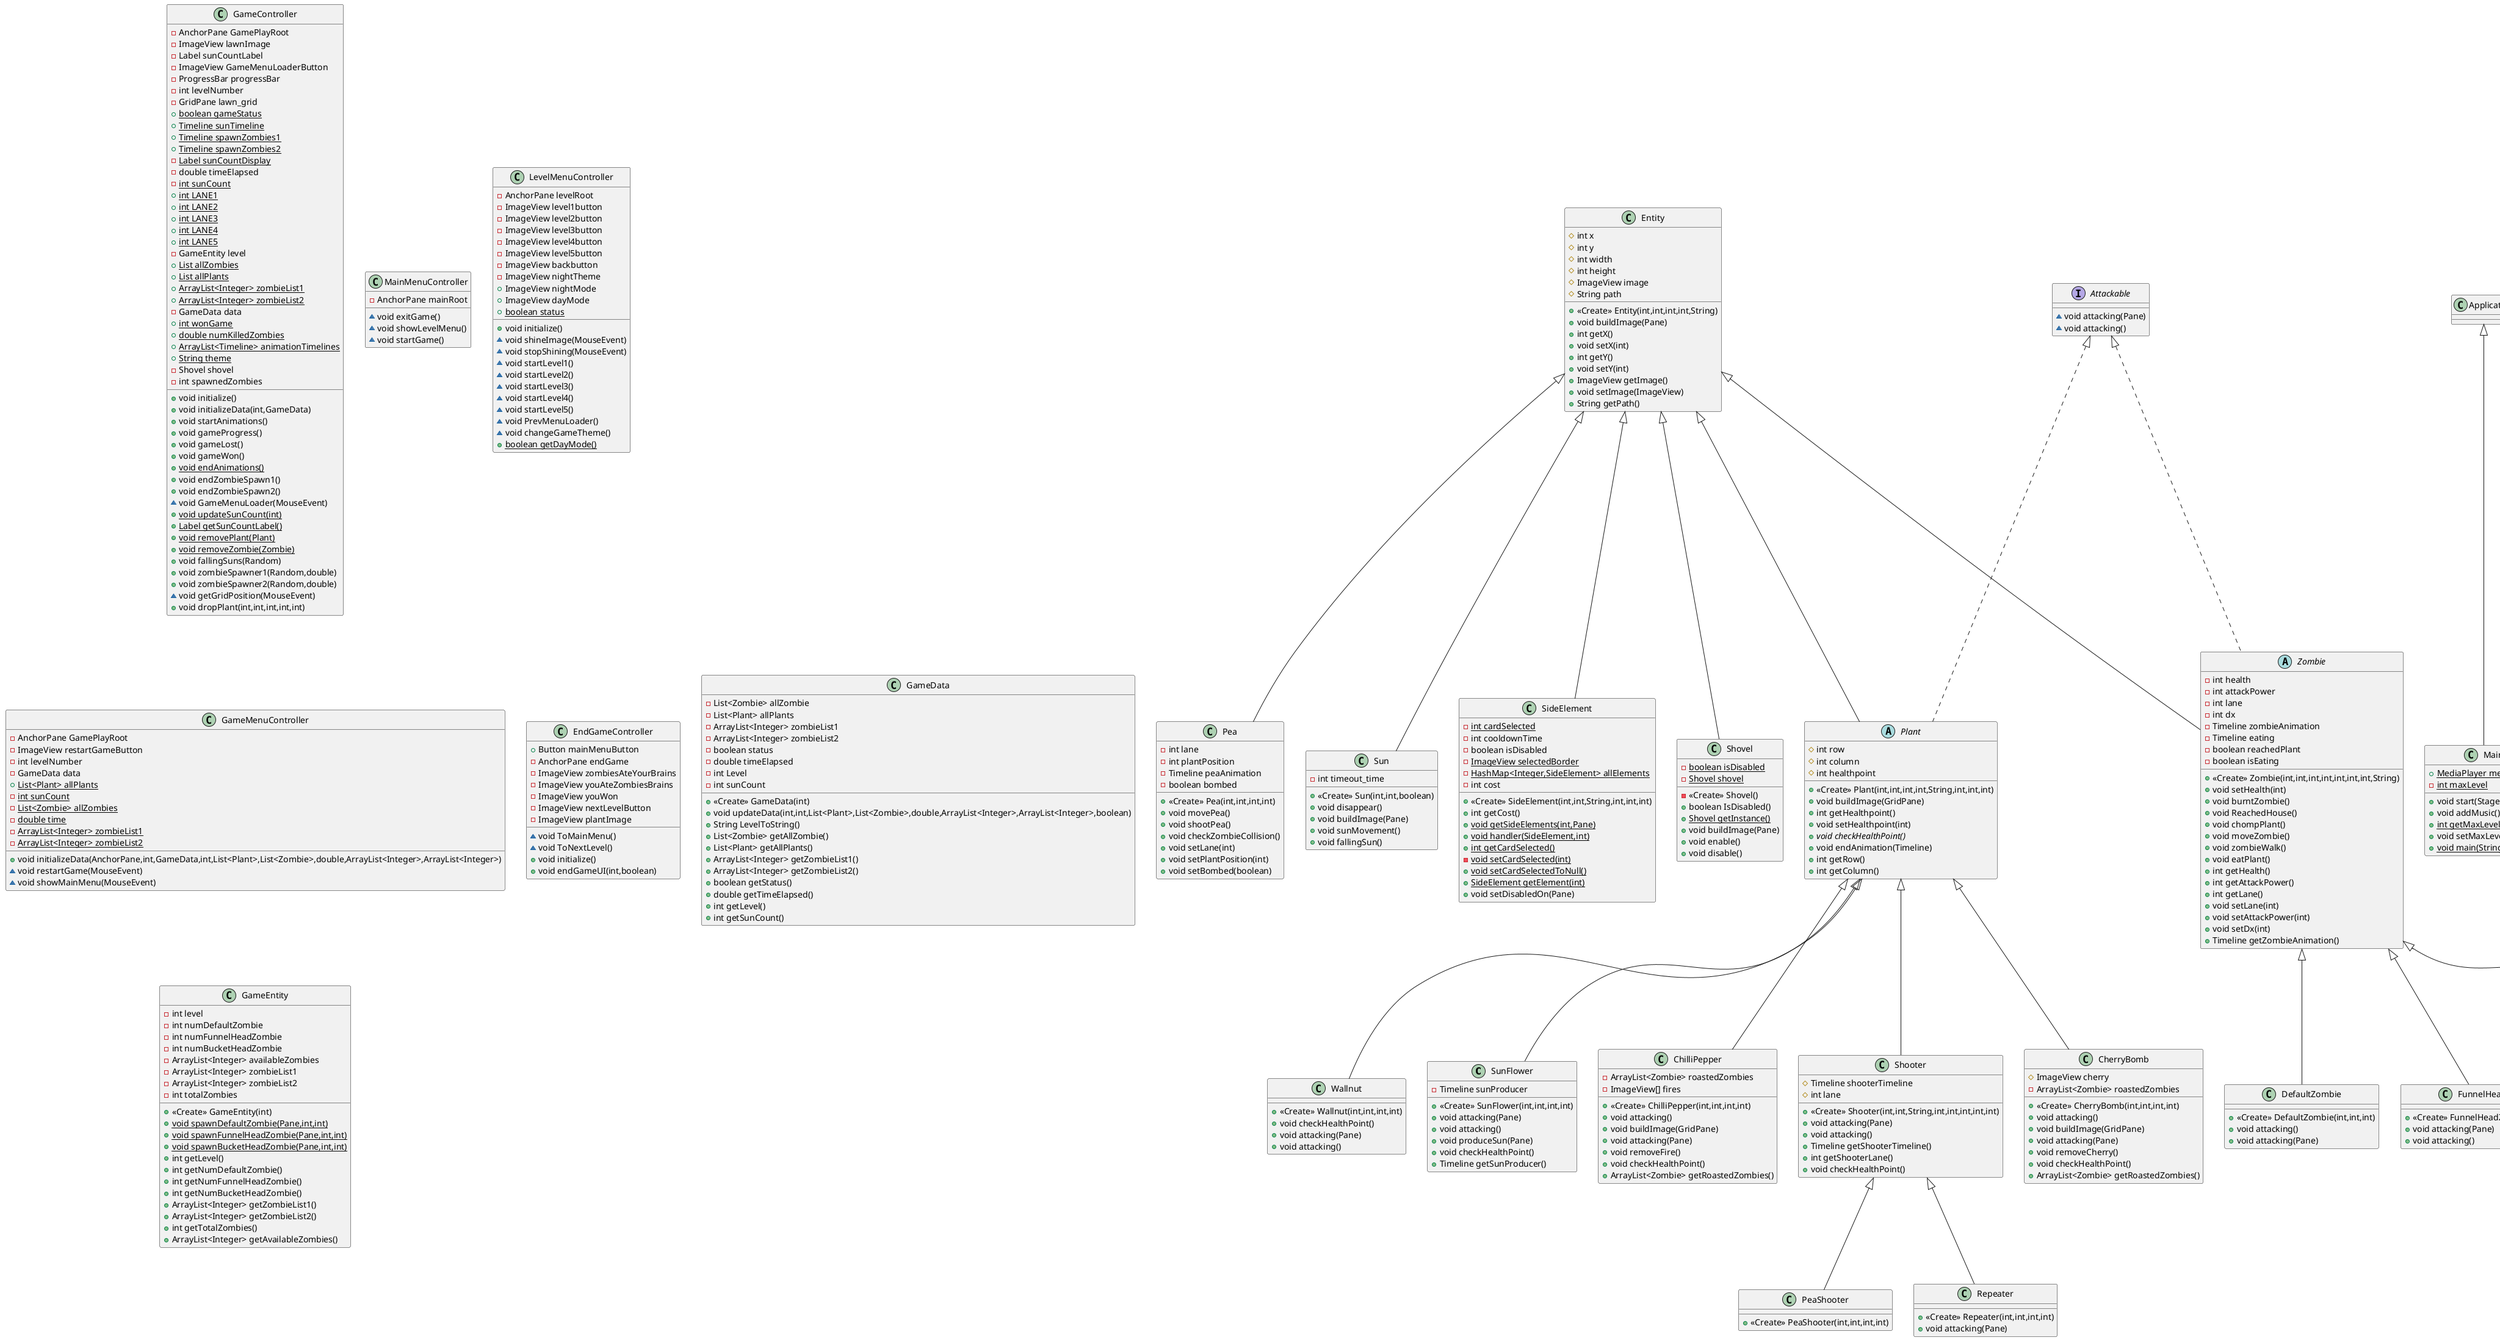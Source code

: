 @startuml
class SunFlower {
- Timeline sunProducer
+ <<Create>> SunFlower(int,int,int,int)
+ void attacking(Pane)
+ void attacking()
+ void produceSun(Pane)
+ void checkHealthPoint()
+ Timeline getSunProducer()
}
class GameController {
- AnchorPane GamePlayRoot
- ImageView lawnImage
- Label sunCountLabel
- ImageView GameMenuLoaderButton
- ProgressBar progressBar
- int levelNumber
- GridPane lawn_grid
+ {static} boolean gameStatus
+ {static} Timeline sunTimeline
+ {static} Timeline spawnZombies1
+ {static} Timeline spawnZombies2
- {static} Label sunCountDisplay
- double timeElapsed
- {static} int sunCount
+ {static} int LANE1
+ {static} int LANE2
+ {static} int LANE3
+ {static} int LANE4
+ {static} int LANE5
- GameEntity level
+ {static} List allZombies
+ {static} List allPlants
+ {static} ArrayList<Integer> zombieList1
+ {static} ArrayList<Integer> zombieList2
- GameData data
+ {static} int wonGame
+ {static} double numKilledZombies
+ {static} ArrayList<Timeline> animationTimelines
+ {static} String theme
- Shovel shovel
- int spawnedZombies
+ void initialize()
+ void initializeData(int,GameData)
+ void startAnimations()
+ void gameProgress()
+ void gameLost()
+ void gameWon()
+ {static} void endAnimations()
+ void endZombieSpawn1()
+ void endZombieSpawn2()
~ void GameMenuLoader(MouseEvent)
+ {static} void updateSunCount(int)
+ {static} Label getSunCountLabel()
+ {static} void removePlant(Plant)
+ {static} void removeZombie(Zombie)
+ void fallingSuns(Random)
+ void zombieSpawner1(Random,double)
+ void zombieSpawner2(Random,double)
~ void getGridPosition(MouseEvent)
+ void dropPlant(int,int,int,int,int)
}
class Pea {
- int lane
- int plantPosition
- Timeline peaAnimation
- boolean bombed
+ <<Create>> Pea(int,int,int,int)
+ void movePea()
+ void shootPea()
+ void checkZombieCollision()
+ void setLane(int)
+ void setPlantPosition(int)
+ void setBombed(boolean)
}
class ChilliPepper {
- ArrayList<Zombie> roastedZombies
- ImageView[] fires
+ <<Create>> ChilliPepper(int,int,int,int)
+ void attacking()
+ void buildImage(GridPane)
+ void attacking(Pane)
+ void removeFire()
+ void checkHealthPoint()
+ ArrayList<Zombie> getRoastedZombies()
}
class DefaultZombie {
+ <<Create>> DefaultZombie(int,int,int)
+ void attacking()
+ void attacking(Pane)
}
class Entity {
# int x
# int y
# int width
# int height
# ImageView image
# String path
+ <<Create>> Entity(int,int,int,int,String)
+ void buildImage(Pane)
+ int getX()
+ void setX(int)
+ int getY()
+ void setY(int)
+ ImageView getImage()
+ void setImage(ImageView)
+ String getPath()
}
class SideElement {
- {static} int cardSelected
- int cooldownTime
- boolean isDisabled
- {static} ImageView selectedBorder
- {static} HashMap<Integer,SideElement> allElements
- int cost
+ <<Create>> SideElement(int,int,String,int,int,int)
+ int getCost()
+ {static} void getSideElements(int,Pane)
+ {static} void handler(SideElement,int)
+ {static} int getCardSelected()
- {static} void setCardSelected(int)
+ {static} void setCardSelectedToNull()
+ {static} SideElement getElement(int)
+ void setDisabledOn(Pane)
}
class Main {
+ {static} MediaPlayer mediaPlayer
- {static} int maxLevel
+ void start(Stage)
+ void addMusic()
+ {static} int getMaxLevel()
+ void setMaxLevel(int)
+ {static} void main(String[])
}
class PeaShooter {
+ <<Create>> PeaShooter(int,int,int,int)
}
class Shooter {
# Timeline shooterTimeline
# int lane
+ <<Create>> Shooter(int,int,String,int,int,int,int,int)
+ void attacking(Pane)
+ void attacking()
+ Timeline getShooterTimeline()
+ int getShooterLane()
+ void checkHealthPoint()
}
class CherryBomb {
# ImageView cherry
- ArrayList<Zombie> roastedZombies
+ <<Create>> CherryBomb(int,int,int,int)
+ void attacking()
+ void buildImage(GridPane)
+ void attacking(Pane)
+ void removeCherry()
+ void checkHealthPoint()
+ ArrayList<Zombie> getRoastedZombies()
}
class MainMenuController {
- AnchorPane mainRoot
~ void exitGame()
~ void showLevelMenu()
~ void startGame()
}
class FunnelHeadZombie {
+ <<Create>> FunnelHeadZombie(int,int,int)
+ void attacking(Pane)
+ void attacking()
}
class Shovel {
- {static} boolean isDisabled
- {static} Shovel shovel
- <<Create>> Shovel()
+ boolean IsDisabled()
+ {static} Shovel getInstance()
+ void buildImage(Pane)
+ void enable()
+ void disable()
}
interface Attackable {
~ void attacking(Pane)
~ void attacking()
}
class Wallnut {
+ <<Create>> Wallnut(int,int,int,int)
+ void checkHealthPoint()
+ void attacking(Pane)
+ void attacking()
}
class Sun {
- int timeout_time
+ <<Create>> Sun(int,int,boolean)
+ void disappear()
+ void buildImage(Pane)
+ void sunMovement()
+ void fallingSun()
}
class Repeater {
+ <<Create>> Repeater(int,int,int,int)
+ void attacking(Pane)
}
class BucketHeadZombie {
+ <<Create>> BucketHeadZombie(int,int,int)
+ void attacking(Pane)
+ void attacking()
}
class LevelMenuController {
- AnchorPane levelRoot
- ImageView level1button
- ImageView level2button
- ImageView level3button
- ImageView level4button
- ImageView level5button
- ImageView backbutton
- ImageView nightTheme
+ ImageView nightMode
+ ImageView dayMode
+ {static} boolean status
+ void initialize()
~ void shineImage(MouseEvent)
~ void stopShining(MouseEvent)
~ void startLevel1()
~ void startLevel2()
~ void startLevel3()
~ void startLevel4()
~ void startLevel5()
~ void PrevMenuLoader()
~ void changeGameTheme()
+ {static} boolean getDayMode()
}
abstract class Plant {
# int row
# int column
# int healthpoint
+ <<Create>> Plant(int,int,int,int,String,int,int,int)
+ void buildImage(GridPane)
+ int getHealthpoint()
+ void setHealthpoint(int)
+ {abstract}void checkHealthPoint()
+ void endAnimation(Timeline)
+ int getRow()
+ int getColumn()
}
abstract class Zombie {
- int health
- int attackPower
- int lane
- int dx
- Timeline zombieAnimation
- Timeline eating
- boolean reachedPlant
- boolean isEating
+ <<Create>> Zombie(int,int,int,int,int,int,int,String)
+ void setHealth(int)
+ void burntZombie()
+ void ReachedHouse()
+ void chompPlant()
+ void moveZombie()
+ void zombieWalk()
+ void eatPlant()
+ int getHealth()
+ int getAttackPower()
+ int getLane()
+ void setLane(int)
+ void setAttackPower(int)
+ void setDx(int)
+ Timeline getZombieAnimation()
}
class GameMenuController {
- AnchorPane GamePlayRoot
- ImageView restartGameButton
- int levelNumber
- GameData data
+ {static} List<Plant> allPlants
- {static} int sunCount
- {static} List<Zombie> allZombies
- {static} double time
- {static} ArrayList<Integer> zombieList1
- {static} ArrayList<Integer> zombieList2
+ void initializeData(AnchorPane,int,GameData,int,List<Plant>,List<Zombie>,double,ArrayList<Integer>,ArrayList<Integer>)
~ void restartGame(MouseEvent)
~ void showMainMenu(MouseEvent)
}
class EndGameController {
+ Button mainMenuButton
- AnchorPane endGame
- ImageView zombiesAteYourBrains
- ImageView youAteZombiesBrains
- ImageView youWon
- ImageView nextLevelButton
- ImageView plantImage
~ void ToMainMenu()
~ void ToNextLevel()
+ void initialize()
+ void endGameUI(int,boolean)
}
class GameData {
- List<Zombie> allZombie
- List<Plant> allPlants
- ArrayList<Integer> zombieList1
- ArrayList<Integer> zombieList2
- boolean status
- double timeElapsed
- int Level
- int sunCount
+ <<Create>> GameData(int)
+ void updateData(int,int,List<Plant>,List<Zombie>,double,ArrayList<Integer>,ArrayList<Integer>,boolean)
+ String LevelToString()
+ List<Zombie> getAllZombie()
+ List<Plant> getAllPlants()
+ ArrayList<Integer> getZombieList1()
+ ArrayList<Integer> getZombieList2()
+ boolean getStatus()
+ double getTimeElapsed()
+ int getLevel()
+ int getSunCount()
}
class GameEntity {
- int level
- int numDefaultZombie
- int numFunnelHeadZombie
- int numBucketHeadZombie
- ArrayList<Integer> availableZombies
- ArrayList<Integer> zombieList1
- ArrayList<Integer> zombieList2
- int totalZombies
+ <<Create>> GameEntity(int)
+ {static} void spawnDefaultZombie(Pane,int,int)
+ {static} void spawnFunnelHeadZombie(Pane,int,int)
+ {static} void spawnBucketHeadZombie(Pane,int,int)
+ int getLevel()
+ int getNumDefaultZombie()
+ int getNumFunnelHeadZombie()
+ int getNumBucketHeadZombie()
+ ArrayList<Integer> getZombieList1()
+ ArrayList<Integer> getZombieList2()
+ int getTotalZombies()
+ ArrayList<Integer> getAvailableZombies()
}


Plant <|-- SunFlower
Entity <|-- Pea
Plant <|-- ChilliPepper
Zombie <|-- DefaultZombie
Entity <|-- SideElement
Application <|-- Main
Shooter <|-- PeaShooter
Plant <|-- Shooter
Plant <|-- CherryBomb
Zombie <|-- FunnelHeadZombie
Entity <|-- Shovel
Plant <|-- Wallnut
Entity <|-- Sun
Shooter <|-- Repeater
Zombie <|-- BucketHeadZombie
Attackable <|.. Plant
Entity <|-- Plant
Attackable <|.. Zombie
Entity <|-- Zombie
@enduml